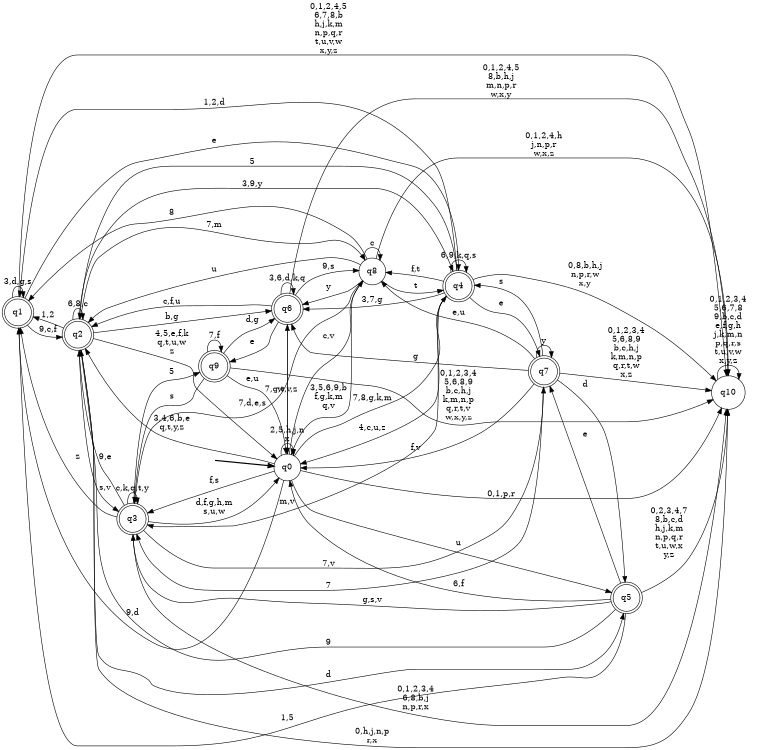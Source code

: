 digraph BlueStar {
__start0 [style = invis, shape = none, label = "", width = 0, height = 0];

rankdir=LR;
size="8,5";

s0 [style="filled", color="black", fillcolor="white" shape="circle", label="q0"];
s1 [style="rounded,filled", color="black", fillcolor="white" shape="doublecircle", label="q1"];
s2 [style="rounded,filled", color="black", fillcolor="white" shape="doublecircle", label="q2"];
s3 [style="rounded,filled", color="black", fillcolor="white" shape="doublecircle", label="q3"];
s4 [style="rounded,filled", color="black", fillcolor="white" shape="doublecircle", label="q4"];
s5 [style="rounded,filled", color="black", fillcolor="white" shape="doublecircle", label="q5"];
s6 [style="rounded,filled", color="black", fillcolor="white" shape="doublecircle", label="q6"];
s7 [style="rounded,filled", color="black", fillcolor="white" shape="doublecircle", label="q7"];
s8 [style="filled", color="black", fillcolor="white" shape="circle", label="q8"];
s9 [style="rounded,filled", color="black", fillcolor="white" shape="doublecircle", label="q9"];
s10 [style="filled", color="black", fillcolor="white" shape="circle", label="q10"];
subgraph cluster_main { 
	graph [pad=".75", ranksep="0.15", nodesep="0.15"];
	 style=invis; 
	__start0 -> s0 [penwidth=2];
}
s0 -> s0 [label="2,5,h,j,n\nx"];
s0 -> s1 [label="9,d"];
s0 -> s2 [label="3,4,6,b,e\nq,t,y,z"];
s0 -> s3 [label="f,s"];
s0 -> s4 [label="7,8,g,k,m"];
s0 -> s5 [label="u"];
s0 -> s6 [label="w"];
s0 -> s8 [label="c,v"];
s0 -> s10 [label="0,1,p,r"];
s1 -> s1 [label="3,d,g,s"];
s1 -> s2 [label="9,c,f"];
s1 -> s4 [label="e"];
s1 -> s10 [label="0,1,2,4,5\n6,7,8,b\nh,j,k,m\nn,p,q,r\nt,u,v,w\nx,y,z"];
s2 -> s0 [label="4,5,e,f,k\nq,t,u,w\nz"];
s2 -> s1 [label="1,2"];
s2 -> s2 [label="6,8,c"];
s2 -> s3 [label="s,v"];
s2 -> s4 [label="3,9,y"];
s2 -> s5 [label="d"];
s2 -> s6 [label="b,g"];
s2 -> s8 [label="7,m"];
s2 -> s10 [label="0,h,j,n,p\nr,x"];
s3 -> s0 [label="d,f,g,h,m\ns,u,w"];
s3 -> s1 [label="z"];
s3 -> s2 [label="9,e"];
s3 -> s3 [label="c,k,q,t,y"];
s3 -> s7 [label="7,v"];
s3 -> s9 [label="5"];
s3 -> s10 [label="0,1,2,3,4\n6,8,b,j\nn,p,r,x"];
s4 -> s0 [label="4,c,u,z"];
s4 -> s1 [label="1,2,d"];
s4 -> s2 [label="5"];
s4 -> s3 [label="m,v"];
s4 -> s4 [label="6,9,k,q,s"];
s4 -> s6 [label="3,7,g"];
s4 -> s7 [label="e"];
s4 -> s8 [label="f,t"];
s4 -> s10 [label="0,8,b,h,j\nn,p,r,w\nx,y"];
s5 -> s0 [label="6,f"];
s5 -> s1 [label="1,5"];
s5 -> s2 [label="9"];
s5 -> s3 [label="g,s,v"];
s5 -> s7 [label="e"];
s5 -> s10 [label="0,2,3,4,7\n8,b,c,d\nh,j,k,m\nn,p,q,r\nt,u,w,x\ny,z"];
s6 -> s0 [label="7,g,t,v,z"];
s6 -> s2 [label="c,f,u"];
s6 -> s6 [label="3,6,d,k,q"];
s6 -> s8 [label="9,s"];
s6 -> s9 [label="e"];
s6 -> s10 [label="0,1,2,4,5\n8,b,h,j\nm,n,p,r\nw,x,y"];
s7 -> s0 [label="f,v"];
s7 -> s3 [label="7"];
s7 -> s4 [label="s"];
s7 -> s5 [label="d"];
s7 -> s6 [label="g"];
s7 -> s7 [label="y"];
s7 -> s8 [label="e,u"];
s7 -> s10 [label="0,1,2,3,4\n5,6,8,9\nb,c,h,j\nk,m,n,p\nq,r,t,w\nx,z"];
s8 -> s0 [label="3,5,6,9,b\nf,g,k,m\nq,v"];
s8 -> s1 [label="8"];
s8 -> s2 [label="u"];
s8 -> s3 [label="7,d,e,s"];
s8 -> s4 [label="t"];
s8 -> s6 [label="y"];
s8 -> s8 [label="c"];
s8 -> s10 [label="0,1,2,4,h\nj,n,p,r\nw,x,z"];
s9 -> s0 [label="e,u"];
s9 -> s3 [label="s"];
s9 -> s6 [label="d,g"];
s9 -> s9 [label="7,f"];
s9 -> s10 [label="0,1,2,3,4\n5,6,8,9\nb,c,h,j\nk,m,n,p\nq,r,t,v\nw,x,y,z"];
s10 -> s10 [label="0,1,2,3,4\n5,6,7,8\n9,b,c,d\ne,f,g,h\nj,k,m,n\np,q,r,s\nt,u,v,w\nx,y,z"];

}